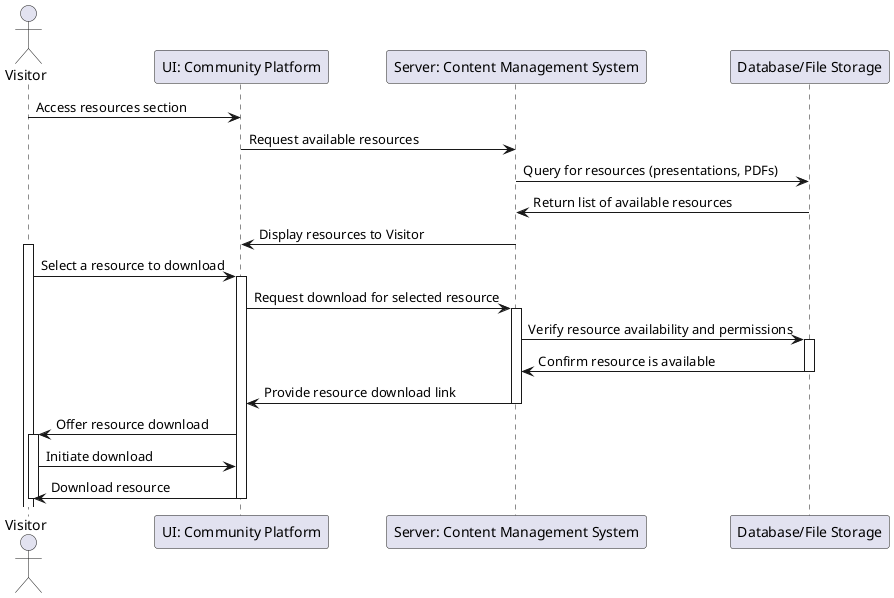@startuml
actor Visitor as V
participant "UI: Community Platform" as UI
participant "Server: Content Management System" as Server
participant "Database/File Storage" as DB

V -> UI: Access resources section
UI -> Server: Request available resources
Server -> DB: Query for resources (presentations, PDFs)
DB -> Server: Return list of available resources
Server -> UI: Display resources to Visitor
activate V
V -> UI: Select a resource to download
activate UI
UI -> Server: Request download for selected resource
activate Server
Server -> DB: Verify resource availability and permissions
activate DB
DB -> Server: Confirm resource is available
deactivate DB
Server -> UI: Provide resource download link
deactivate Server
UI -> V: Offer resource download
activate V
V -> UI: Initiate download
UI -> V: Download resource
deactivate UI
deactivate V

@enduml